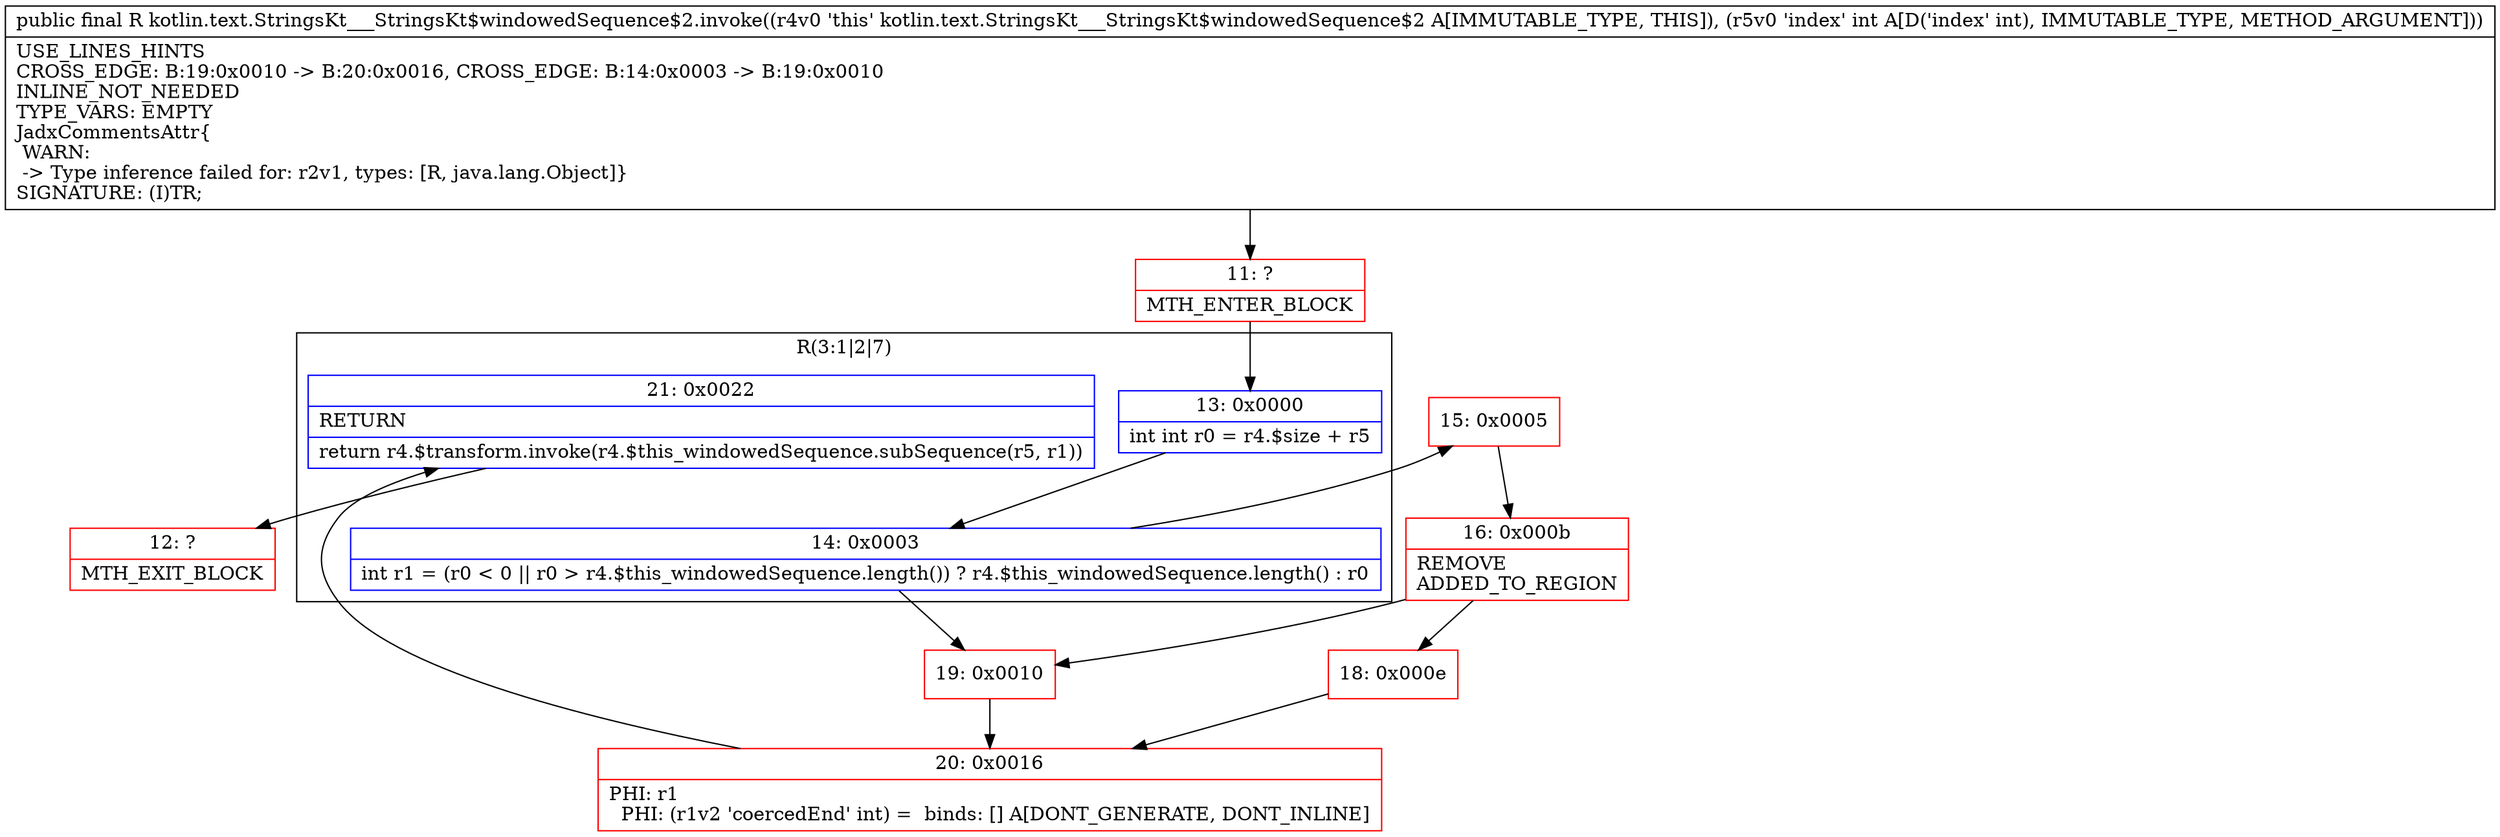 digraph "CFG forkotlin.text.StringsKt___StringsKt$windowedSequence$2.invoke(I)Ljava\/lang\/Object;" {
subgraph cluster_Region_1184915812 {
label = "R(3:1|2|7)";
node [shape=record,color=blue];
Node_13 [shape=record,label="{13\:\ 0x0000|int int r0 = r4.$size + r5\l}"];
Node_14 [shape=record,label="{14\:\ 0x0003|int r1 = (r0 \< 0 \|\| r0 \> r4.$this_windowedSequence.length()) ? r4.$this_windowedSequence.length() : r0\l}"];
Node_21 [shape=record,label="{21\:\ 0x0022|RETURN\l|return r4.$transform.invoke(r4.$this_windowedSequence.subSequence(r5, r1))\l}"];
}
Node_11 [shape=record,color=red,label="{11\:\ ?|MTH_ENTER_BLOCK\l}"];
Node_15 [shape=record,color=red,label="{15\:\ 0x0005}"];
Node_16 [shape=record,color=red,label="{16\:\ 0x000b|REMOVE\lADDED_TO_REGION\l}"];
Node_18 [shape=record,color=red,label="{18\:\ 0x000e}"];
Node_20 [shape=record,color=red,label="{20\:\ 0x0016|PHI: r1 \l  PHI: (r1v2 'coercedEnd' int) =  binds: [] A[DONT_GENERATE, DONT_INLINE]\l}"];
Node_12 [shape=record,color=red,label="{12\:\ ?|MTH_EXIT_BLOCK\l}"];
Node_19 [shape=record,color=red,label="{19\:\ 0x0010}"];
MethodNode[shape=record,label="{public final R kotlin.text.StringsKt___StringsKt$windowedSequence$2.invoke((r4v0 'this' kotlin.text.StringsKt___StringsKt$windowedSequence$2 A[IMMUTABLE_TYPE, THIS]), (r5v0 'index' int A[D('index' int), IMMUTABLE_TYPE, METHOD_ARGUMENT]))  | USE_LINES_HINTS\lCROSS_EDGE: B:19:0x0010 \-\> B:20:0x0016, CROSS_EDGE: B:14:0x0003 \-\> B:19:0x0010\lINLINE_NOT_NEEDED\lTYPE_VARS: EMPTY\lJadxCommentsAttr\{\l WARN: \l \-\> Type inference failed for: r2v1, types: [R, java.lang.Object]\}\lSIGNATURE: (I)TR;\l}"];
MethodNode -> Node_11;Node_13 -> Node_14;
Node_14 -> Node_15;
Node_14 -> Node_19;
Node_21 -> Node_12;
Node_11 -> Node_13;
Node_15 -> Node_16;
Node_16 -> Node_18;
Node_16 -> Node_19;
Node_18 -> Node_20;
Node_20 -> Node_21;
Node_19 -> Node_20;
}

